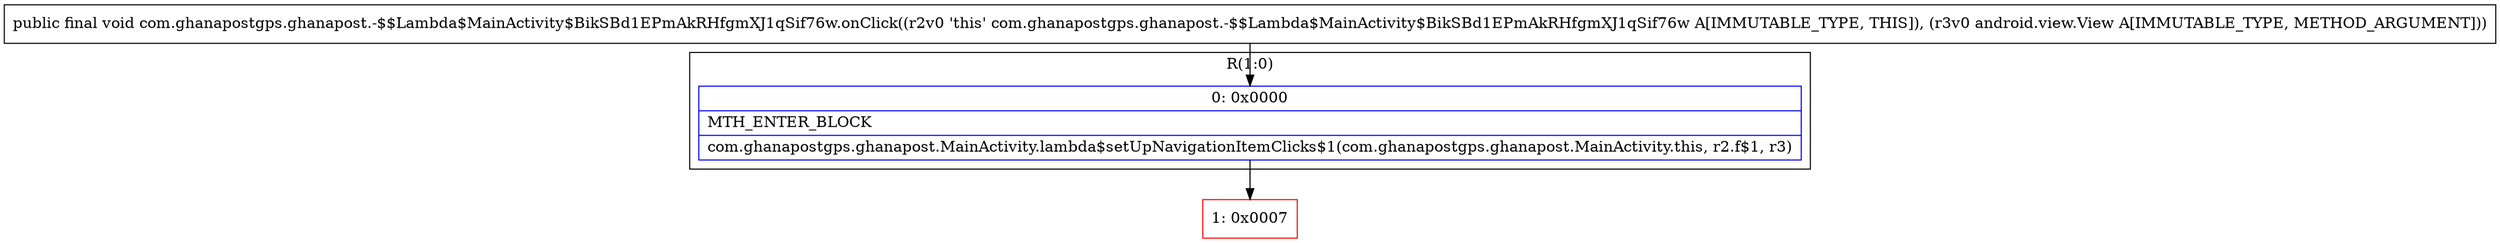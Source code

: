 digraph "CFG forcom.ghanapostgps.ghanapost.\-$$Lambda$MainActivity$BikSBd1EPmAkRHfgmXJ1qSif76w.onClick(Landroid\/view\/View;)V" {
subgraph cluster_Region_1413165050 {
label = "R(1:0)";
node [shape=record,color=blue];
Node_0 [shape=record,label="{0\:\ 0x0000|MTH_ENTER_BLOCK\l|com.ghanapostgps.ghanapost.MainActivity.lambda$setUpNavigationItemClicks$1(com.ghanapostgps.ghanapost.MainActivity.this, r2.f$1, r3)\l}"];
}
Node_1 [shape=record,color=red,label="{1\:\ 0x0007}"];
MethodNode[shape=record,label="{public final void com.ghanapostgps.ghanapost.\-$$Lambda$MainActivity$BikSBd1EPmAkRHfgmXJ1qSif76w.onClick((r2v0 'this' com.ghanapostgps.ghanapost.\-$$Lambda$MainActivity$BikSBd1EPmAkRHfgmXJ1qSif76w A[IMMUTABLE_TYPE, THIS]), (r3v0 android.view.View A[IMMUTABLE_TYPE, METHOD_ARGUMENT])) }"];
MethodNode -> Node_0;
Node_0 -> Node_1;
}

